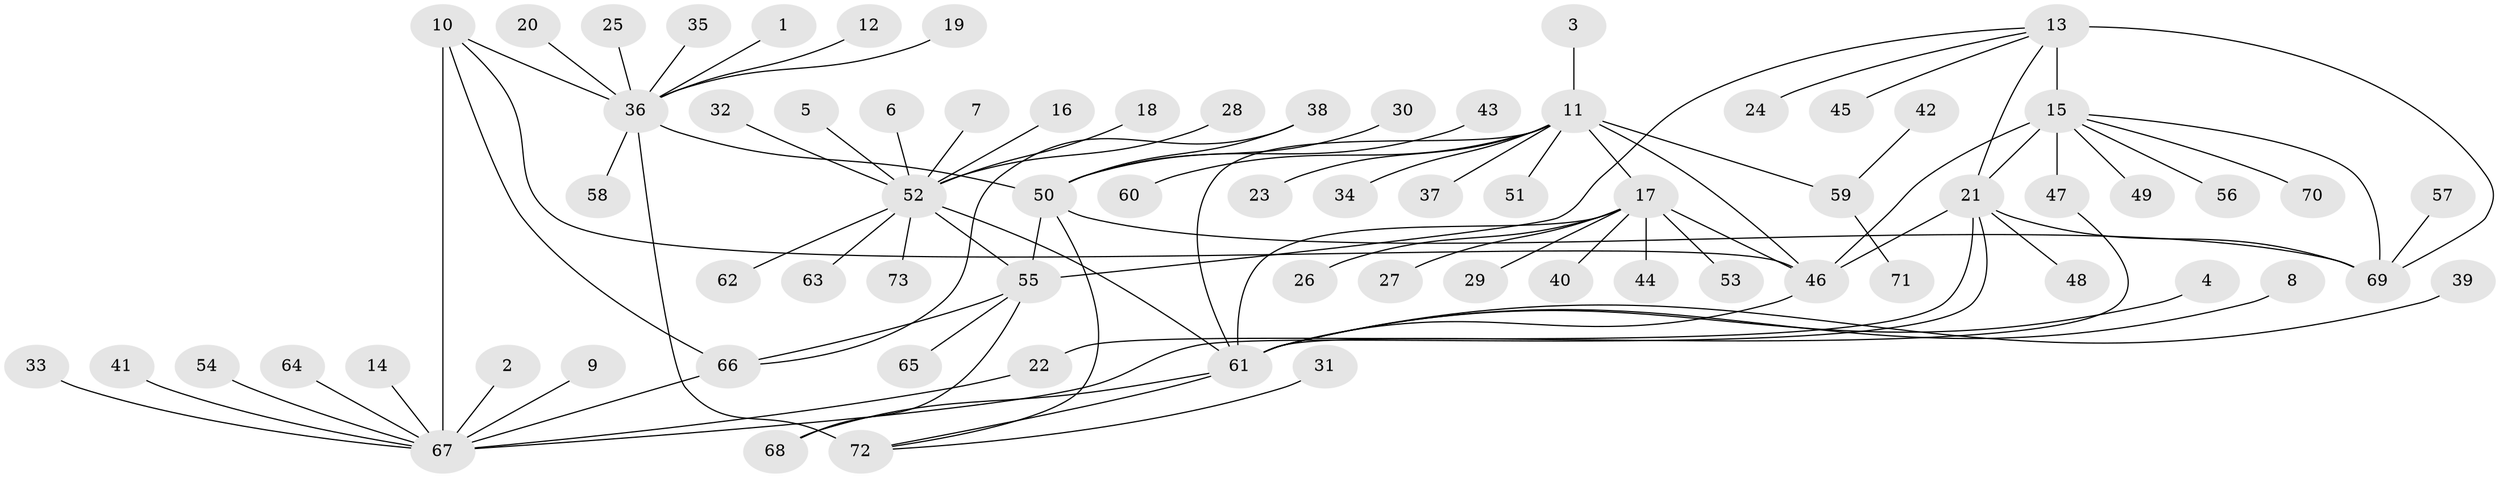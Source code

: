 // original degree distribution, {12: 0.03424657534246575, 9: 0.0273972602739726, 7: 0.03424657534246575, 8: 0.06164383561643835, 15: 0.0136986301369863, 13: 0.00684931506849315, 10: 0.0136986301369863, 11: 0.0273972602739726, 6: 0.0273972602739726, 1: 0.636986301369863, 2: 0.0958904109589041, 3: 0.02054794520547945}
// Generated by graph-tools (version 1.1) at 2025/02/03/09/25 03:02:41]
// undirected, 73 vertices, 91 edges
graph export_dot {
graph [start="1"]
  node [color=gray90,style=filled];
  1;
  2;
  3;
  4;
  5;
  6;
  7;
  8;
  9;
  10;
  11;
  12;
  13;
  14;
  15;
  16;
  17;
  18;
  19;
  20;
  21;
  22;
  23;
  24;
  25;
  26;
  27;
  28;
  29;
  30;
  31;
  32;
  33;
  34;
  35;
  36;
  37;
  38;
  39;
  40;
  41;
  42;
  43;
  44;
  45;
  46;
  47;
  48;
  49;
  50;
  51;
  52;
  53;
  54;
  55;
  56;
  57;
  58;
  59;
  60;
  61;
  62;
  63;
  64;
  65;
  66;
  67;
  68;
  69;
  70;
  71;
  72;
  73;
  1 -- 36 [weight=1.0];
  2 -- 67 [weight=1.0];
  3 -- 11 [weight=1.0];
  4 -- 61 [weight=1.0];
  5 -- 52 [weight=1.0];
  6 -- 52 [weight=1.0];
  7 -- 52 [weight=1.0];
  8 -- 61 [weight=1.0];
  9 -- 67 [weight=1.0];
  10 -- 36 [weight=1.0];
  10 -- 46 [weight=1.0];
  10 -- 66 [weight=1.0];
  10 -- 67 [weight=5.0];
  11 -- 17 [weight=3.0];
  11 -- 23 [weight=1.0];
  11 -- 34 [weight=1.0];
  11 -- 37 [weight=1.0];
  11 -- 46 [weight=1.0];
  11 -- 51 [weight=1.0];
  11 -- 59 [weight=1.0];
  11 -- 60 [weight=1.0];
  11 -- 61 [weight=2.0];
  12 -- 36 [weight=1.0];
  13 -- 15 [weight=4.0];
  13 -- 21 [weight=1.0];
  13 -- 24 [weight=1.0];
  13 -- 45 [weight=1.0];
  13 -- 55 [weight=1.0];
  13 -- 69 [weight=1.0];
  14 -- 67 [weight=1.0];
  15 -- 21 [weight=4.0];
  15 -- 46 [weight=1.0];
  15 -- 47 [weight=1.0];
  15 -- 49 [weight=1.0];
  15 -- 56 [weight=1.0];
  15 -- 69 [weight=4.0];
  15 -- 70 [weight=1.0];
  16 -- 52 [weight=1.0];
  17 -- 26 [weight=1.0];
  17 -- 27 [weight=1.0];
  17 -- 29 [weight=1.0];
  17 -- 40 [weight=1.0];
  17 -- 44 [weight=1.0];
  17 -- 46 [weight=3.0];
  17 -- 53 [weight=1.0];
  17 -- 61 [weight=6.0];
  18 -- 52 [weight=1.0];
  19 -- 36 [weight=1.0];
  20 -- 36 [weight=1.0];
  21 -- 22 [weight=1.0];
  21 -- 46 [weight=1.0];
  21 -- 48 [weight=1.0];
  21 -- 67 [weight=1.0];
  21 -- 69 [weight=1.0];
  22 -- 67 [weight=1.0];
  25 -- 36 [weight=1.0];
  28 -- 52 [weight=1.0];
  30 -- 50 [weight=1.0];
  31 -- 72 [weight=1.0];
  32 -- 52 [weight=1.0];
  33 -- 67 [weight=1.0];
  35 -- 36 [weight=1.0];
  36 -- 50 [weight=5.0];
  36 -- 58 [weight=1.0];
  36 -- 72 [weight=5.0];
  38 -- 50 [weight=1.0];
  38 -- 66 [weight=1.0];
  39 -- 61 [weight=1.0];
  41 -- 67 [weight=1.0];
  42 -- 59 [weight=1.0];
  43 -- 50 [weight=1.0];
  46 -- 61 [weight=2.0];
  47 -- 61 [weight=1.0];
  50 -- 55 [weight=1.0];
  50 -- 69 [weight=2.0];
  50 -- 72 [weight=1.0];
  52 -- 55 [weight=10.0];
  52 -- 61 [weight=1.0];
  52 -- 62 [weight=1.0];
  52 -- 63 [weight=1.0];
  52 -- 73 [weight=1.0];
  54 -- 67 [weight=1.0];
  55 -- 65 [weight=1.0];
  55 -- 66 [weight=1.0];
  55 -- 68 [weight=1.0];
  57 -- 69 [weight=1.0];
  59 -- 71 [weight=1.0];
  61 -- 68 [weight=1.0];
  61 -- 72 [weight=1.0];
  64 -- 67 [weight=1.0];
  66 -- 67 [weight=5.0];
}
